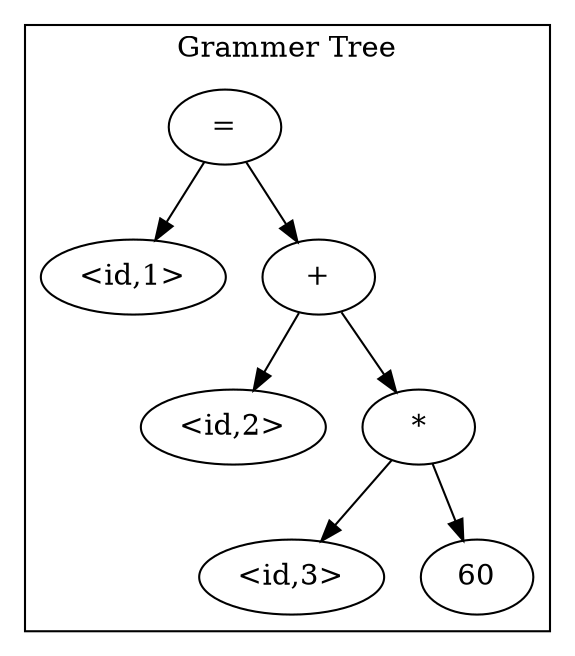 digraph
{
    subgraph cluster1
    {
        label="Grammer Tree"
        e1 [label = "="];
        e2 [label = "<id,1>"];
        e3 [label = "+"];
        e1 -> e2;
        e1 -> e3;
        e4 [label = "<id,2>"];
        e5 [label = "*"];
        e2 -> null [style = invis];
        e3 -> e4;
        e3 -> e5;
        e6 [label = "<id,3>"];
        e7 [label = "60"];
        e4 -> null [style = invis];
        e5 -> e6;
        e5 -> e7;
        null [style = invis]
    }
}